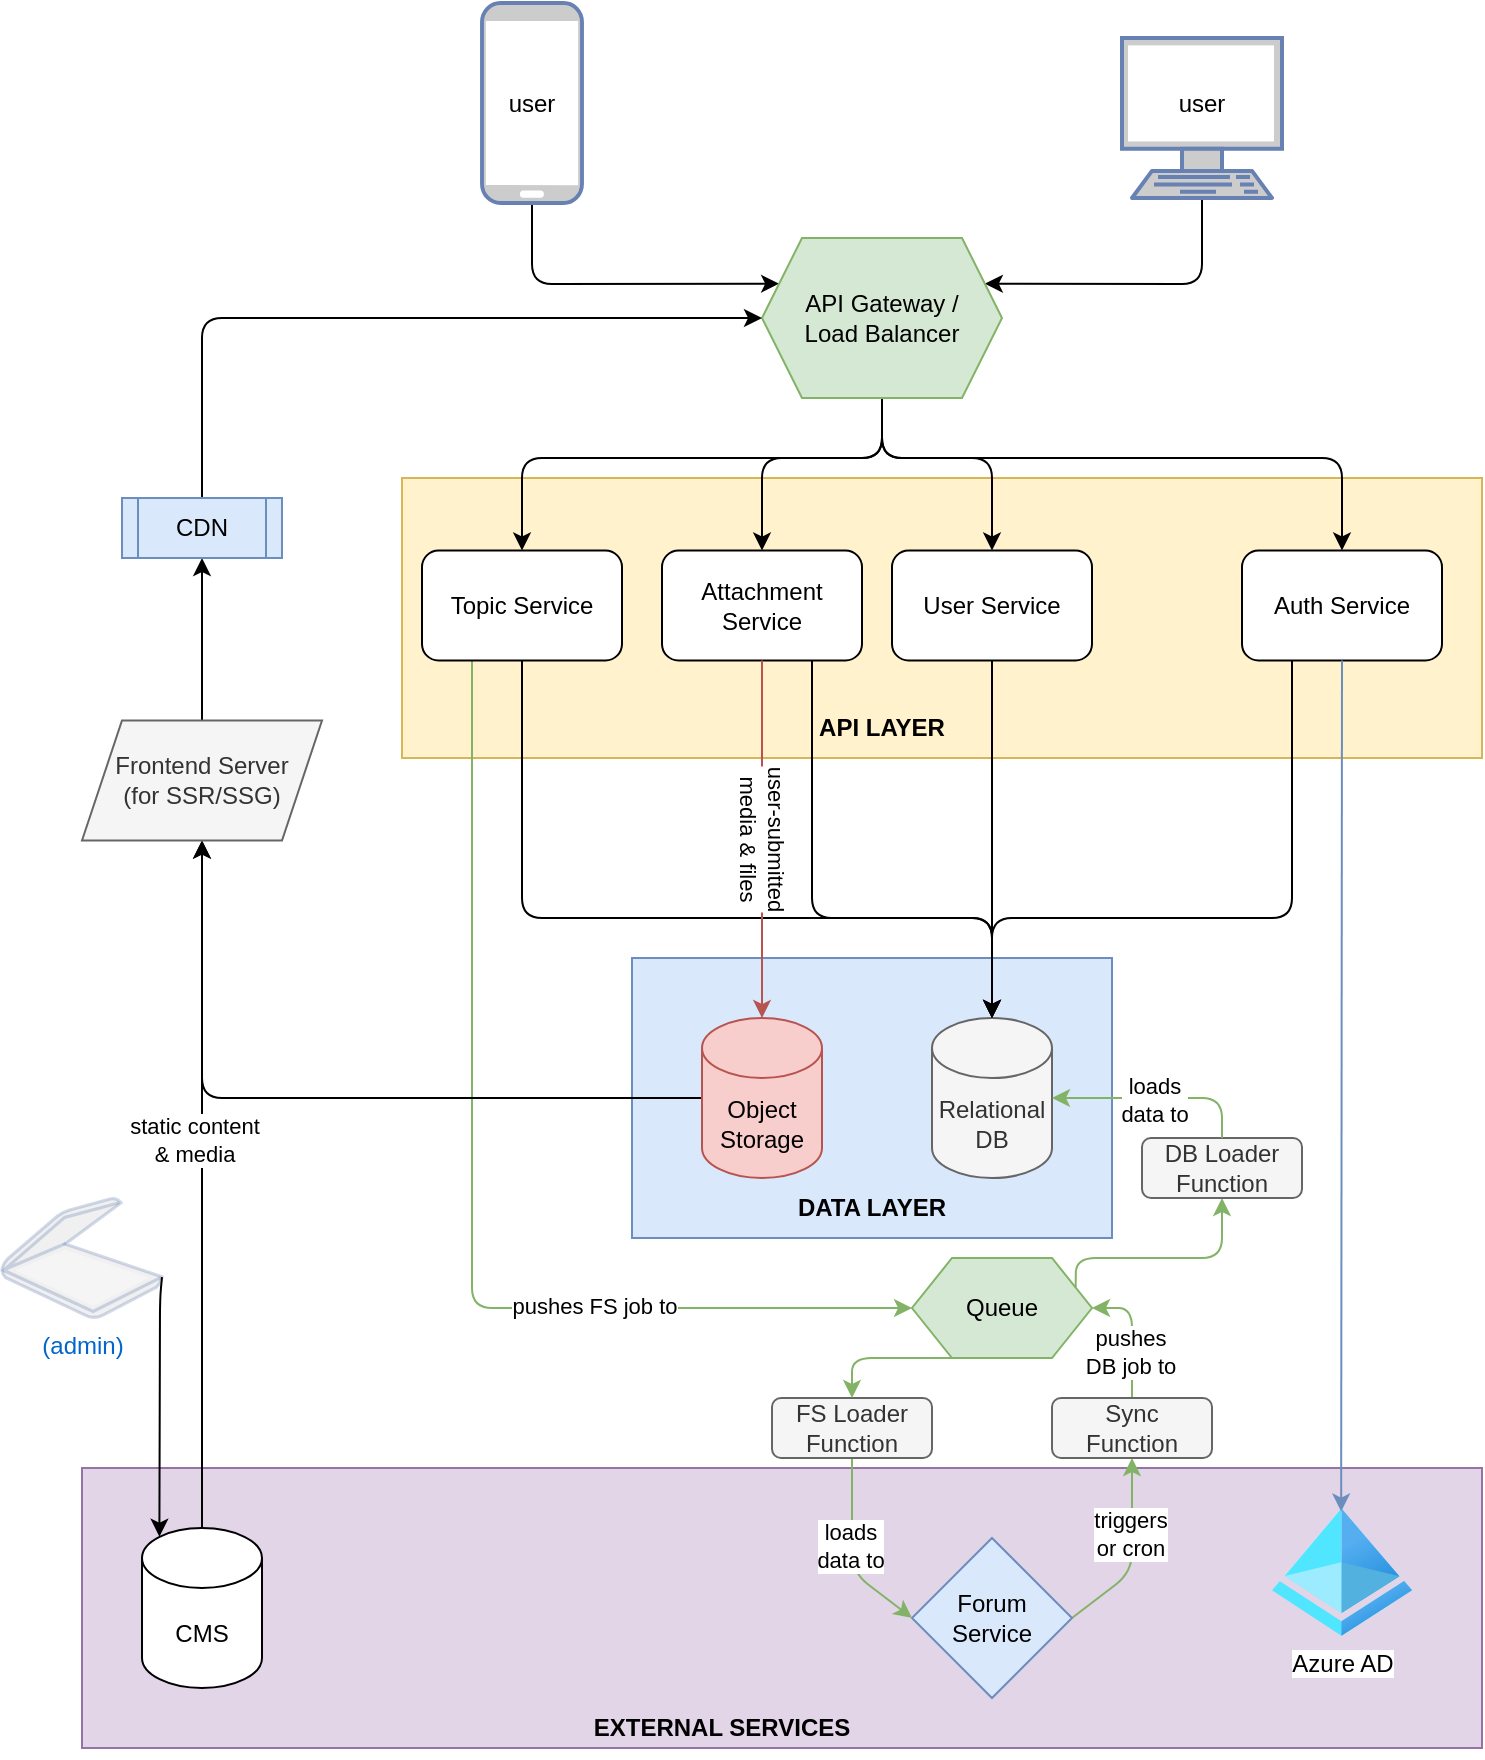 <mxfile><diagram id="l34xrXnrucHwsz0Fr6Gw" name="Page-1"><mxGraphModel dx="1133" dy="954" grid="1" gridSize="10" guides="1" tooltips="1" connect="1" arrows="1" fold="1" page="1" pageScale="1" pageWidth="1600" pageHeight="900" background="#ffffff" math="0" shadow="0"><root><mxCell id="0"/><mxCell id="1" parent="0"/><mxCell id="31" value="&lt;div&gt;&lt;br&gt;&lt;/div&gt;" style="rounded=0;whiteSpace=wrap;html=1;fillColor=#e1d5e7;fillStyle=auto;strokeColor=#9673a6;" parent="1" vertex="1"><mxGeometry x="400" y="775" width="700" height="140" as="geometry"/></mxCell><mxCell id="74" value="&lt;div&gt;&lt;br&gt;&lt;/div&gt;" style="rounded=0;whiteSpace=wrap;html=1;fillColor=#dae8fc;fillStyle=auto;strokeColor=#6c8ebf;" parent="1" vertex="1"><mxGeometry x="675" y="520" width="240" height="140" as="geometry"/></mxCell><mxCell id="8" value="&lt;div&gt;&lt;br&gt;&lt;/div&gt;" style="rounded=0;whiteSpace=wrap;html=1;fillColor=#fff2cc;fillStyle=auto;strokeColor=#d6b656;" parent="1" vertex="1"><mxGeometry x="560" y="280" width="540" height="140" as="geometry"/></mxCell><mxCell id="56" style="edgeStyle=none;html=1;exitX=0.5;exitY=1;exitDx=0;exitDy=0;exitPerimeter=0;entryX=1;entryY=0.25;entryDx=0;entryDy=0;" parent="1" source="5" target="7" edge="1"><mxGeometry relative="1" as="geometry"><Array as="points"><mxPoint x="960" y="183"/></Array></mxGeometry></mxCell><mxCell id="5" value="" style="fontColor=#0066CC;verticalAlign=top;verticalLabelPosition=bottom;labelPosition=center;align=center;html=1;outlineConnect=0;fillColor=#CCCCCC;strokeColor=#6881B3;gradientColor=none;gradientDirection=north;strokeWidth=2;shape=mxgraph.networks.terminal;" parent="1" vertex="1"><mxGeometry x="920" y="60" width="80" height="80" as="geometry"/></mxCell><mxCell id="55" style="edgeStyle=none;html=1;exitX=0.5;exitY=1;exitDx=0;exitDy=0;exitPerimeter=0;entryX=0;entryY=0.25;entryDx=0;entryDy=0;" parent="1" source="6" target="7" edge="1"><mxGeometry relative="1" as="geometry"><Array as="points"><mxPoint x="625" y="183"/></Array></mxGeometry></mxCell><mxCell id="6" value="" style="fontColor=#0066CC;verticalAlign=top;verticalLabelPosition=bottom;labelPosition=center;align=center;html=1;outlineConnect=0;fillColor=#CCCCCC;strokeColor=#6881B3;gradientColor=none;gradientDirection=north;strokeWidth=2;shape=mxgraph.networks.mobile;" parent="1" vertex="1"><mxGeometry x="600" y="42.5" width="50" height="100" as="geometry"/></mxCell><mxCell id="159" style="edgeStyle=none;html=1;exitX=0.5;exitY=1;exitDx=0;exitDy=0;entryX=0.5;entryY=0;entryDx=0;entryDy=0;" parent="1" source="7" target="9" edge="1"><mxGeometry relative="1" as="geometry"><Array as="points"><mxPoint x="800" y="270"/><mxPoint x="740" y="270"/></Array></mxGeometry></mxCell><mxCell id="160" style="edgeStyle=none;html=1;exitX=0.5;exitY=1;exitDx=0;exitDy=0;entryX=0.5;entryY=0;entryDx=0;entryDy=0;" parent="1" source="7" target="11" edge="1"><mxGeometry relative="1" as="geometry"><Array as="points"><mxPoint x="800" y="270"/><mxPoint x="855" y="270"/></Array></mxGeometry></mxCell><mxCell id="161" style="edgeStyle=none;html=1;exitX=0.5;exitY=1;exitDx=0;exitDy=0;entryX=0.5;entryY=0;entryDx=0;entryDy=0;" parent="1" source="7" target="10" edge="1"><mxGeometry relative="1" as="geometry"><Array as="points"><mxPoint x="800" y="270"/><mxPoint x="1030" y="270"/></Array></mxGeometry></mxCell><mxCell id="162" style="edgeStyle=none;html=1;exitX=0.5;exitY=1;exitDx=0;exitDy=0;entryX=0.5;entryY=0;entryDx=0;entryDy=0;" parent="1" source="7" target="39" edge="1"><mxGeometry relative="1" as="geometry"><Array as="points"><mxPoint x="800" y="270"/><mxPoint x="620" y="270"/></Array></mxGeometry></mxCell><mxCell id="7" value="API Gateway /&lt;div&gt;Load Balancer&lt;/div&gt;" style="shape=hexagon;perimeter=hexagonPerimeter2;whiteSpace=wrap;html=1;fixedSize=1;fillColor=#d5e8d4;strokeColor=#82b366;" parent="1" vertex="1"><mxGeometry x="740" y="160" width="120" height="80" as="geometry"/></mxCell><mxCell id="9" value="Attachment&lt;div&gt;Service&lt;/div&gt;" style="rounded=1;whiteSpace=wrap;html=1;gradientColor=none;" parent="1" vertex="1"><mxGeometry x="690" y="316.25" width="100" height="55" as="geometry"/></mxCell><mxCell id="10" value="Auth Service" style="rounded=1;whiteSpace=wrap;html=1;" parent="1" vertex="1"><mxGeometry x="980" y="316.25" width="100" height="55" as="geometry"/></mxCell><mxCell id="11" value="User Service" style="rounded=1;whiteSpace=wrap;html=1;" parent="1" vertex="1"><mxGeometry x="805" y="316.25" width="100" height="55" as="geometry"/></mxCell><mxCell id="22" value="&lt;b&gt;API LAYER&lt;/b&gt;" style="text;html=1;align=center;verticalAlign=middle;whiteSpace=wrap;rounded=0;" parent="1" vertex="1"><mxGeometry x="730" y="390" width="140" height="30" as="geometry"/></mxCell><mxCell id="32" value="&lt;b&gt;EXTERNAL SERVICES&lt;/b&gt;" style="text;html=1;align=center;verticalAlign=middle;whiteSpace=wrap;rounded=0;" parent="1" vertex="1"><mxGeometry x="650" y="890" width="140" height="30" as="geometry"/></mxCell><mxCell id="64" style="edgeStyle=none;html=1;exitX=0.5;exitY=0;exitDx=0;exitDy=0;exitPerimeter=0;entryX=0.5;entryY=1;entryDx=0;entryDy=0;" parent="1" source="34" edge="1"><mxGeometry relative="1" as="geometry"><mxPoint x="460" y="461.25" as="targetPoint"/></mxGeometry></mxCell><mxCell id="151" value="static content&lt;div&gt;&amp;amp; media&lt;/div&gt;" style="edgeLabel;html=1;align=center;verticalAlign=middle;resizable=0;points=[];" parent="64" vertex="1" connectable="0"><mxGeometry x="0.131" y="4" relative="1" as="geometry"><mxPoint as="offset"/></mxGeometry></mxCell><mxCell id="34" value="CMS" style="shape=cylinder3;whiteSpace=wrap;html=1;boundedLbl=1;backgroundOutline=1;size=15;" parent="1" vertex="1"><mxGeometry x="430" y="805" width="60" height="80" as="geometry"/></mxCell><mxCell id="96" style="edgeStyle=none;html=1;exitX=0.5;exitY=1;exitDx=0;exitDy=0;entryX=0.5;entryY=0;entryDx=0;entryDy=0;entryPerimeter=0;" parent="1" source="39" target="79" edge="1"><mxGeometry relative="1" as="geometry"><mxPoint x="860" y="560" as="targetPoint"/><Array as="points"><mxPoint x="620" y="500"/><mxPoint x="855" y="500"/></Array></mxGeometry></mxCell><mxCell id="133" style="edgeStyle=none;html=1;exitX=0.25;exitY=1;exitDx=0;exitDy=0;entryX=0;entryY=0.5;entryDx=0;entryDy=0;fillColor=#d5e8d4;strokeColor=#82b366;" parent="1" source="39" target="111" edge="1"><mxGeometry relative="1" as="geometry"><Array as="points"><mxPoint x="595" y="695"/></Array></mxGeometry></mxCell><mxCell id="141" value="pushes FS job to" style="edgeLabel;html=1;align=center;verticalAlign=middle;resizable=0;points=[];" parent="133" vertex="1" connectable="0"><mxGeometry x="0.414" y="1" relative="1" as="geometry"><mxPoint as="offset"/></mxGeometry></mxCell><mxCell id="39" value="Topic Service" style="rounded=1;whiteSpace=wrap;html=1;" parent="1" vertex="1"><mxGeometry x="570" y="316.25" width="100" height="55" as="geometry"/></mxCell><mxCell id="66" style="edgeStyle=none;html=1;exitX=0.5;exitY=0;exitDx=0;exitDy=0;entryX=0.5;entryY=1;entryDx=0;entryDy=0;" parent="1" target="65" edge="1"><mxGeometry relative="1" as="geometry"><mxPoint x="460" y="403.75" as="sourcePoint"/></mxGeometry></mxCell><mxCell id="158" style="edgeStyle=none;html=1;exitX=0.5;exitY=0;exitDx=0;exitDy=0;entryX=0;entryY=0.5;entryDx=0;entryDy=0;" parent="1" source="65" target="7" edge="1"><mxGeometry relative="1" as="geometry"><Array as="points"><mxPoint x="460" y="200"/></Array></mxGeometry></mxCell><mxCell id="65" value="CDN" style="shape=process;whiteSpace=wrap;html=1;backgroundOutline=1;fillColor=#dae8fc;strokeColor=#6c8ebf;" parent="1" vertex="1"><mxGeometry x="420" y="290" width="80" height="30" as="geometry"/></mxCell><mxCell id="70" value="(admin)" style="fontColor=#0066CC;verticalAlign=top;verticalLabelPosition=bottom;labelPosition=center;align=center;html=1;outlineConnect=0;fillColor=#CCCCCC;strokeColor=#6881B3;gradientColor=none;gradientDirection=north;strokeWidth=2;shape=mxgraph.networks.scanner;opacity=30;" parent="1" vertex="1"><mxGeometry x="360" y="640" width="80" height="60" as="geometry"/></mxCell><mxCell id="73" style="edgeStyle=none;html=1;exitX=1;exitY=0.66;exitDx=0;exitDy=0;exitPerimeter=0;entryX=0.145;entryY=0;entryDx=0;entryDy=4.35;entryPerimeter=0;" parent="1" source="70" target="34" edge="1"><mxGeometry relative="1" as="geometry"><Array as="points"><mxPoint x="439" y="690"/></Array></mxGeometry></mxCell><mxCell id="75" value="&lt;b&gt;DATA LAYER&lt;/b&gt;" style="text;html=1;align=center;verticalAlign=middle;whiteSpace=wrap;rounded=0;" parent="1" vertex="1"><mxGeometry x="725" y="630" width="140" height="30" as="geometry"/></mxCell><mxCell id="163" style="edgeStyle=none;html=1;exitX=0;exitY=0.5;exitDx=0;exitDy=0;exitPerimeter=0;entryX=0.5;entryY=1;entryDx=0;entryDy=0;" parent="1" source="76" target="102" edge="1"><mxGeometry relative="1" as="geometry"><Array as="points"><mxPoint x="460" y="590"/></Array></mxGeometry></mxCell><mxCell id="76" value="Object&lt;div&gt;Storage&lt;/div&gt;" style="shape=cylinder3;whiteSpace=wrap;html=1;boundedLbl=1;backgroundOutline=1;size=15;fillColor=#f8cecc;strokeColor=#b85450;" parent="1" vertex="1"><mxGeometry x="710" y="550" width="60" height="80" as="geometry"/></mxCell><mxCell id="79" value="&lt;div&gt;Relational&lt;/div&gt;&lt;div&gt;DB&lt;/div&gt;" style="shape=cylinder3;whiteSpace=wrap;html=1;boundedLbl=1;backgroundOutline=1;size=15;fillColor=#f5f5f5;fontColor=#333333;strokeColor=#666666;" parent="1" vertex="1"><mxGeometry x="825" y="550" width="60" height="80" as="geometry"/></mxCell><mxCell id="86" value="Azure AD" style="image;aspect=fixed;html=1;points=[];align=center;fontSize=12;image=img/lib/azure2/identity/Azure_Active_Directory.svg;" parent="1" vertex="1"><mxGeometry x="995" y="795" width="70" height="64" as="geometry"/></mxCell><mxCell id="90" style="edgeStyle=none;html=1;exitX=0.5;exitY=1;exitDx=0;exitDy=0;entryX=0.494;entryY=0.028;entryDx=0;entryDy=0;entryPerimeter=0;fillColor=#dae8fc;strokeColor=#6c8ebf;" parent="1" source="10" target="86" edge="1"><mxGeometry relative="1" as="geometry"/></mxCell><mxCell id="91" style="edgeStyle=none;html=1;exitX=0.5;exitY=1;exitDx=0;exitDy=0;entryX=0.5;entryY=0;entryDx=0;entryDy=0;entryPerimeter=0;fillColor=#f8cecc;strokeColor=#b85450;" parent="1" source="9" target="76" edge="1"><mxGeometry relative="1" as="geometry"/></mxCell><mxCell id="164" value="user-submitted&lt;div&gt;media &amp;amp; files&lt;/div&gt;" style="edgeLabel;html=1;align=center;verticalAlign=middle;resizable=0;points=[];rotation=90;" parent="91" vertex="1" connectable="0"><mxGeometry x="-0.022" y="-1" relative="1" as="geometry"><mxPoint x="1" y="1" as="offset"/></mxGeometry></mxCell><mxCell id="93" style="edgeStyle=none;html=1;exitX=0.25;exitY=1;exitDx=0;exitDy=0;entryX=0.5;entryY=0;entryDx=0;entryDy=0;entryPerimeter=0;" parent="1" source="10" target="79" edge="1"><mxGeometry relative="1" as="geometry"><Array as="points"><mxPoint x="1005" y="500"/><mxPoint x="855" y="500"/></Array></mxGeometry></mxCell><mxCell id="94" style="edgeStyle=none;html=1;exitX=0.5;exitY=1;exitDx=0;exitDy=0;entryX=0.5;entryY=0;entryDx=0;entryDy=0;entryPerimeter=0;" parent="1" source="11" target="79" edge="1"><mxGeometry relative="1" as="geometry"><Array as="points"><mxPoint x="855" y="510"/></Array></mxGeometry></mxCell><mxCell id="95" style="edgeStyle=none;html=1;exitX=0.75;exitY=1;exitDx=0;exitDy=0;entryX=0.5;entryY=0;entryDx=0;entryDy=0;entryPerimeter=0;" parent="1" source="9" target="79" edge="1"><mxGeometry relative="1" as="geometry"><Array as="points"><mxPoint x="765" y="500"/><mxPoint x="855" y="500"/></Array></mxGeometry></mxCell><mxCell id="99" value="user" style="text;html=1;align=center;verticalAlign=middle;whiteSpace=wrap;rounded=0;" parent="1" vertex="1"><mxGeometry x="595" y="77.5" width="60" height="30" as="geometry"/></mxCell><mxCell id="100" value="user" style="text;html=1;align=center;verticalAlign=middle;whiteSpace=wrap;rounded=0;" parent="1" vertex="1"><mxGeometry x="930" y="77.5" width="60" height="30" as="geometry"/></mxCell><mxCell id="138" style="edgeStyle=none;html=1;exitX=1;exitY=0.5;exitDx=0;exitDy=0;entryX=0.5;entryY=1;entryDx=0;entryDy=0;fillColor=#d5e8d4;strokeColor=#82b366;" parent="1" source="101" target="131" edge="1"><mxGeometry relative="1" as="geometry"><Array as="points"><mxPoint x="925" y="827"/></Array></mxGeometry></mxCell><mxCell id="143" value="triggers&lt;br&gt;or cron" style="edgeLabel;html=1;align=center;verticalAlign=middle;resizable=0;points=[];" parent="138" vertex="1" connectable="0"><mxGeometry x="0.214" y="1" relative="1" as="geometry"><mxPoint as="offset"/></mxGeometry></mxCell><mxCell id="101" value="Forum&lt;div&gt;Service&lt;/div&gt;" style="rhombus;whiteSpace=wrap;html=1;fillColor=#dae8fc;strokeColor=#6c8ebf;" parent="1" vertex="1"><mxGeometry x="815" y="810" width="80" height="80" as="geometry"/></mxCell><mxCell id="102" value="Frontend Server&lt;div&gt;(for SSR/SSG)&lt;/div&gt;" style="shape=parallelogram;perimeter=parallelogramPerimeter;whiteSpace=wrap;html=1;fixedSize=1;fillColor=#f5f5f5;fontColor=#333333;strokeColor=#666666;" parent="1" vertex="1"><mxGeometry x="400" y="401.25" width="120" height="60" as="geometry"/></mxCell><mxCell id="136" style="edgeStyle=none;html=1;exitX=0.5;exitY=1;exitDx=0;exitDy=0;entryX=0;entryY=0.5;entryDx=0;entryDy=0;fillColor=#d5e8d4;strokeColor=#82b366;" parent="1" source="109" target="101" edge="1"><mxGeometry relative="1" as="geometry"><Array as="points"><mxPoint x="785" y="827"/></Array></mxGeometry></mxCell><mxCell id="142" value="loads&lt;div&gt;data to&lt;/div&gt;" style="edgeLabel;html=1;align=center;verticalAlign=middle;resizable=0;points=[];" parent="136" vertex="1" connectable="0"><mxGeometry x="-0.085" y="-1" relative="1" as="geometry"><mxPoint as="offset"/></mxGeometry></mxCell><mxCell id="109" value="FS Loader&lt;div&gt;Function&lt;/div&gt;" style="rounded=1;whiteSpace=wrap;html=1;fillColor=#f5f5f5;fontColor=#333333;strokeColor=#666666;" parent="1" vertex="1"><mxGeometry x="745" y="740" width="80" height="30" as="geometry"/></mxCell><mxCell id="135" style="edgeStyle=none;html=1;exitX=0.375;exitY=1;exitDx=0;exitDy=0;entryX=0.5;entryY=0;entryDx=0;entryDy=0;fillColor=#d5e8d4;strokeColor=#82b366;" parent="1" source="111" target="109" edge="1"><mxGeometry relative="1" as="geometry"><Array as="points"><mxPoint x="785" y="720"/></Array></mxGeometry></mxCell><mxCell id="147" style="edgeStyle=none;html=1;exitX=1;exitY=0.25;exitDx=0;exitDy=0;entryX=0.5;entryY=1;entryDx=0;entryDy=0;fillColor=#d5e8d4;strokeColor=#82b366;" parent="1" source="111" target="145" edge="1"><mxGeometry relative="1" as="geometry"><Array as="points"><mxPoint x="897" y="670"/><mxPoint x="970" y="670"/></Array></mxGeometry></mxCell><mxCell id="111" value="Queue" style="shape=hexagon;perimeter=hexagonPerimeter2;whiteSpace=wrap;html=1;fixedSize=1;fillColor=#d5e8d4;strokeColor=#82b366;" parent="1" vertex="1"><mxGeometry x="815" y="670" width="90" height="50" as="geometry"/></mxCell><mxCell id="140" style="edgeStyle=none;html=1;exitX=0.5;exitY=0;exitDx=0;exitDy=0;entryX=1;entryY=0.5;entryDx=0;entryDy=0;fillColor=#d5e8d4;strokeColor=#82b366;" parent="1" source="131" target="111" edge="1"><mxGeometry relative="1" as="geometry"><Array as="points"><mxPoint x="925" y="695"/></Array></mxGeometry></mxCell><mxCell id="144" value="pushes&lt;div&gt;DB job to&lt;/div&gt;" style="edgeLabel;html=1;align=center;verticalAlign=middle;resizable=0;points=[];" parent="140" vertex="1" connectable="0"><mxGeometry x="-0.292" y="1" relative="1" as="geometry"><mxPoint as="offset"/></mxGeometry></mxCell><mxCell id="131" value="Sync&lt;div&gt;Function&lt;/div&gt;" style="rounded=1;whiteSpace=wrap;html=1;fillColor=#f5f5f5;fontColor=#333333;strokeColor=#666666;" parent="1" vertex="1"><mxGeometry x="885" y="740" width="80" height="30" as="geometry"/></mxCell><mxCell id="145" value="DB Loader&lt;div&gt;Function&lt;/div&gt;" style="rounded=1;whiteSpace=wrap;html=1;fillColor=#f5f5f5;fontColor=#333333;strokeColor=#666666;" parent="1" vertex="1"><mxGeometry x="930" y="610" width="80" height="30" as="geometry"/></mxCell><mxCell id="149" style="edgeStyle=none;html=1;exitX=0.5;exitY=0;exitDx=0;exitDy=0;entryX=1;entryY=0.5;entryDx=0;entryDy=0;entryPerimeter=0;fillColor=#d5e8d4;strokeColor=#82b366;" parent="1" source="145" target="79" edge="1"><mxGeometry relative="1" as="geometry"><Array as="points"><mxPoint x="970" y="590"/></Array></mxGeometry></mxCell><mxCell id="150" value="loads&lt;div&gt;data to&lt;/div&gt;" style="edgeLabel;html=1;align=center;verticalAlign=middle;resizable=0;points=[];" parent="149" vertex="1" connectable="0"><mxGeometry x="0.036" y="1" relative="1" as="geometry"><mxPoint as="offset"/></mxGeometry></mxCell></root></mxGraphModel></diagram></mxfile>